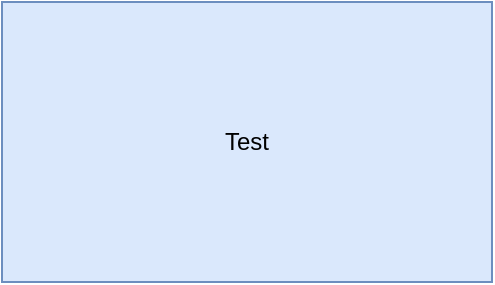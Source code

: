 <mxfile version="22.1.21" type="github">
  <diagram name="Page-1" id="gxQsyw6T4egHR3DSJR1I">
    <mxGraphModel dx="1426" dy="751" grid="1" gridSize="10" guides="1" tooltips="1" connect="1" arrows="1" fold="1" page="1" pageScale="1" pageWidth="850" pageHeight="1100" math="0" shadow="0">
      <root>
        <mxCell id="0" />
        <mxCell id="1" parent="0" />
        <mxCell id="fchvTKZwA84UeXdpKFS8-1" value="Test" style="rounded=0;whiteSpace=wrap;html=1;fillColor=#dae8fc;strokeColor=#6c8ebf;" vertex="1" parent="1">
          <mxGeometry x="240" y="140" width="245" height="140" as="geometry" />
        </mxCell>
      </root>
    </mxGraphModel>
  </diagram>
</mxfile>
